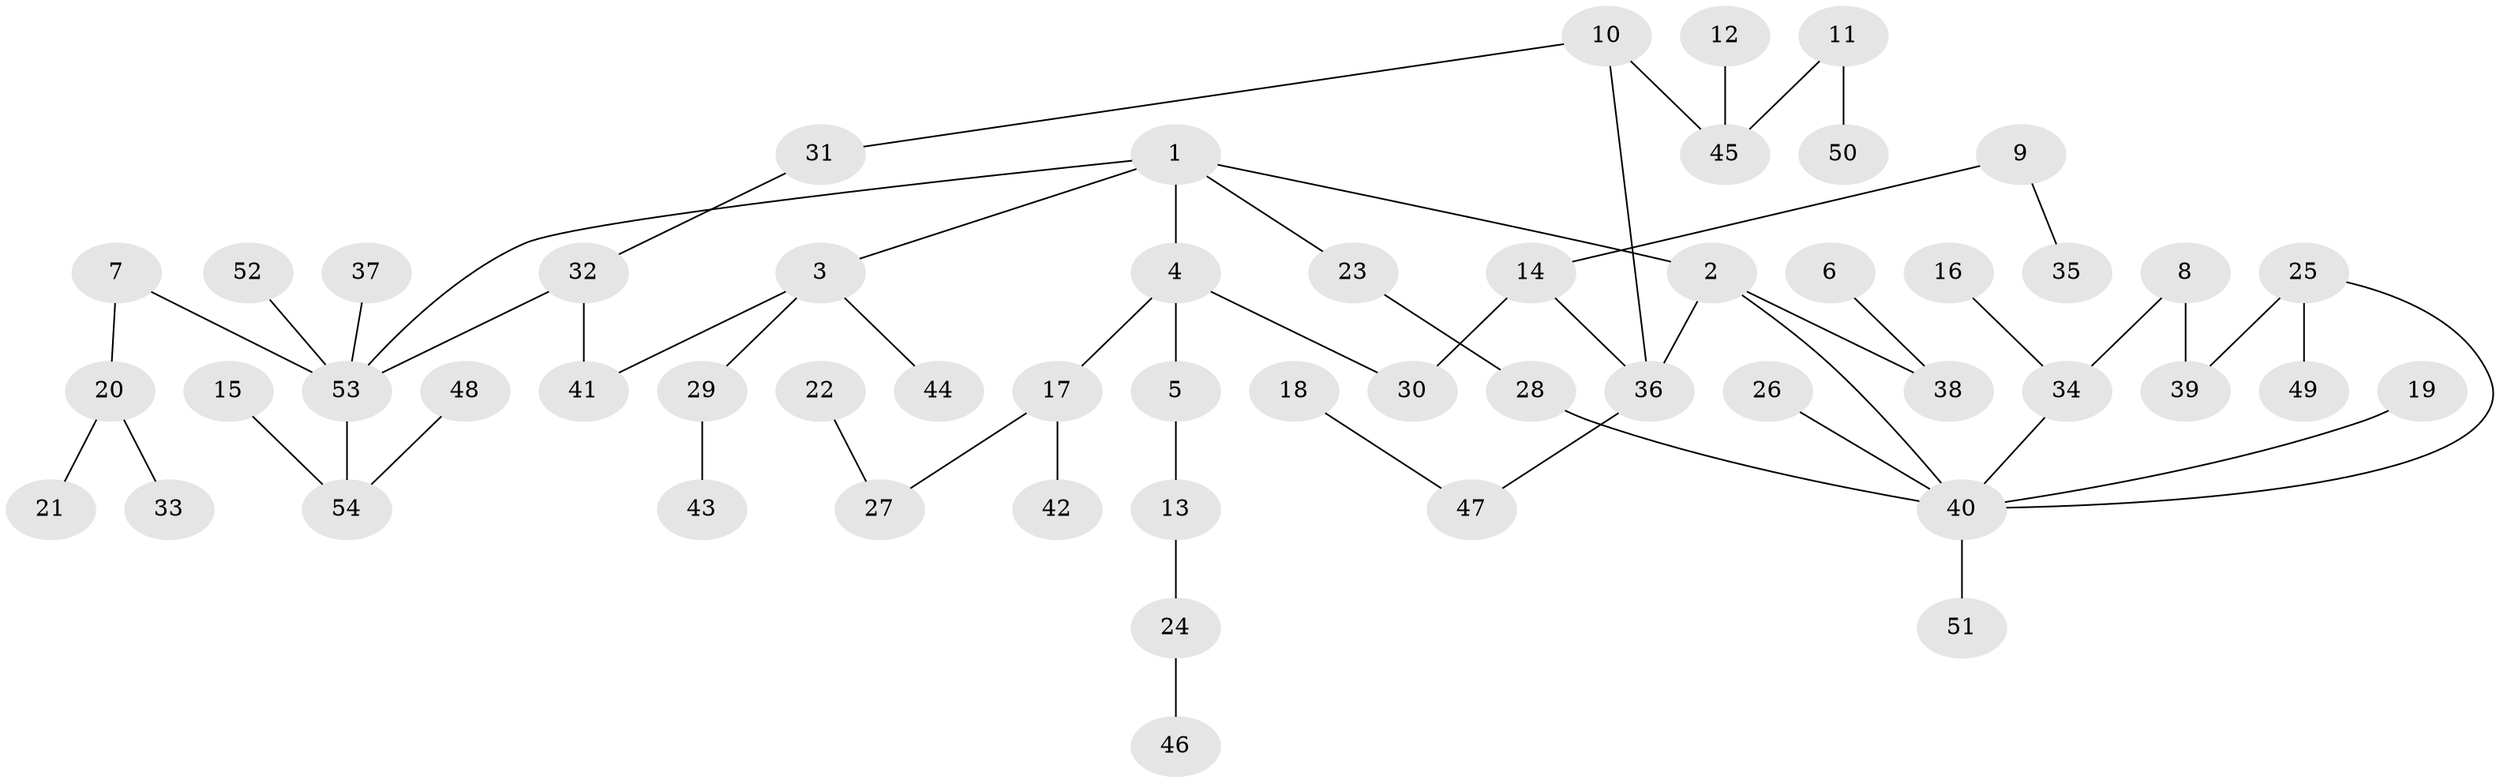 // original degree distribution, {5: 0.037037037037037035, 3: 0.16666666666666666, 8: 0.009259259259259259, 4: 0.09259259259259259, 7: 0.009259259259259259, 1: 0.49074074074074076, 2: 0.19444444444444445}
// Generated by graph-tools (version 1.1) at 2025/01/03/09/25 03:01:02]
// undirected, 54 vertices, 58 edges
graph export_dot {
graph [start="1"]
  node [color=gray90,style=filled];
  1;
  2;
  3;
  4;
  5;
  6;
  7;
  8;
  9;
  10;
  11;
  12;
  13;
  14;
  15;
  16;
  17;
  18;
  19;
  20;
  21;
  22;
  23;
  24;
  25;
  26;
  27;
  28;
  29;
  30;
  31;
  32;
  33;
  34;
  35;
  36;
  37;
  38;
  39;
  40;
  41;
  42;
  43;
  44;
  45;
  46;
  47;
  48;
  49;
  50;
  51;
  52;
  53;
  54;
  1 -- 2 [weight=1.0];
  1 -- 3 [weight=1.0];
  1 -- 4 [weight=1.0];
  1 -- 23 [weight=1.0];
  1 -- 53 [weight=1.0];
  2 -- 36 [weight=1.0];
  2 -- 38 [weight=1.0];
  2 -- 40 [weight=1.0];
  3 -- 29 [weight=1.0];
  3 -- 41 [weight=1.0];
  3 -- 44 [weight=1.0];
  4 -- 5 [weight=1.0];
  4 -- 17 [weight=1.0];
  4 -- 30 [weight=1.0];
  5 -- 13 [weight=1.0];
  6 -- 38 [weight=1.0];
  7 -- 20 [weight=1.0];
  7 -- 53 [weight=1.0];
  8 -- 34 [weight=1.0];
  8 -- 39 [weight=1.0];
  9 -- 14 [weight=1.0];
  9 -- 35 [weight=1.0];
  10 -- 31 [weight=1.0];
  10 -- 36 [weight=1.0];
  10 -- 45 [weight=1.0];
  11 -- 45 [weight=1.0];
  11 -- 50 [weight=1.0];
  12 -- 45 [weight=1.0];
  13 -- 24 [weight=1.0];
  14 -- 30 [weight=1.0];
  14 -- 36 [weight=1.0];
  15 -- 54 [weight=1.0];
  16 -- 34 [weight=1.0];
  17 -- 27 [weight=1.0];
  17 -- 42 [weight=1.0];
  18 -- 47 [weight=1.0];
  19 -- 40 [weight=1.0];
  20 -- 21 [weight=1.0];
  20 -- 33 [weight=1.0];
  22 -- 27 [weight=1.0];
  23 -- 28 [weight=1.0];
  24 -- 46 [weight=1.0];
  25 -- 39 [weight=1.0];
  25 -- 40 [weight=1.0];
  25 -- 49 [weight=1.0];
  26 -- 40 [weight=1.0];
  28 -- 40 [weight=1.0];
  29 -- 43 [weight=1.0];
  31 -- 32 [weight=1.0];
  32 -- 41 [weight=1.0];
  32 -- 53 [weight=1.0];
  34 -- 40 [weight=1.0];
  36 -- 47 [weight=1.0];
  37 -- 53 [weight=1.0];
  40 -- 51 [weight=1.0];
  48 -- 54 [weight=1.0];
  52 -- 53 [weight=1.0];
  53 -- 54 [weight=1.0];
}
